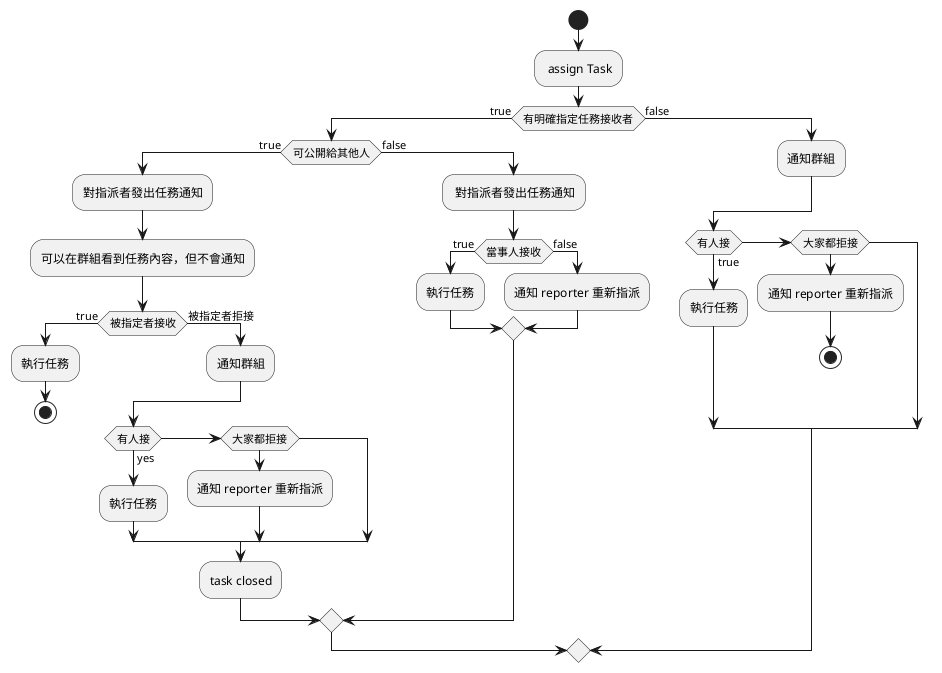 @startuml
'https://plantuml.com/activity-diagram-beta

start
: assign Task;
if (有明確指定任務接收者) then (true)
  if (可公開給其他人) then (true)
    :對指派者發出任務通知;
    :可以在群組看到任務內容，但不會通知;
    if (被指定者接收) then (true)
    :執行任務;
      stop
    else(被指定者拒接)
    :通知群組;

    if (有人接) then (yes)
      :執行任務;
    else if(大家都拒接)
      :通知 reporter 重新指派;
    endif
    :task closed;
    endif
else (false)
: 對指派者發出任務通知;
if(當事人接收) then (true)
  :執行任務;
else (false)
  :通知 reporter 重新指派;
endif

endif
else (false)
:通知群組;
if(有人接) then (true)
  :執行任務;
else if(大家都拒接)
  :通知 reporter 重新指派;
stop
@enduml
